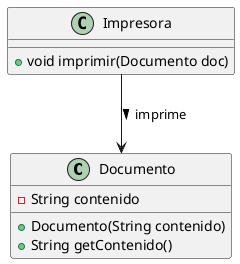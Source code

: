 @startuml Ejercicio3

class Documento {
    - String contenido
    + Documento(String contenido)
    + String getContenido()
}

class Impresora {
    + void imprimir(Documento doc)
}

Impresora --> Documento : imprime >
@enduml